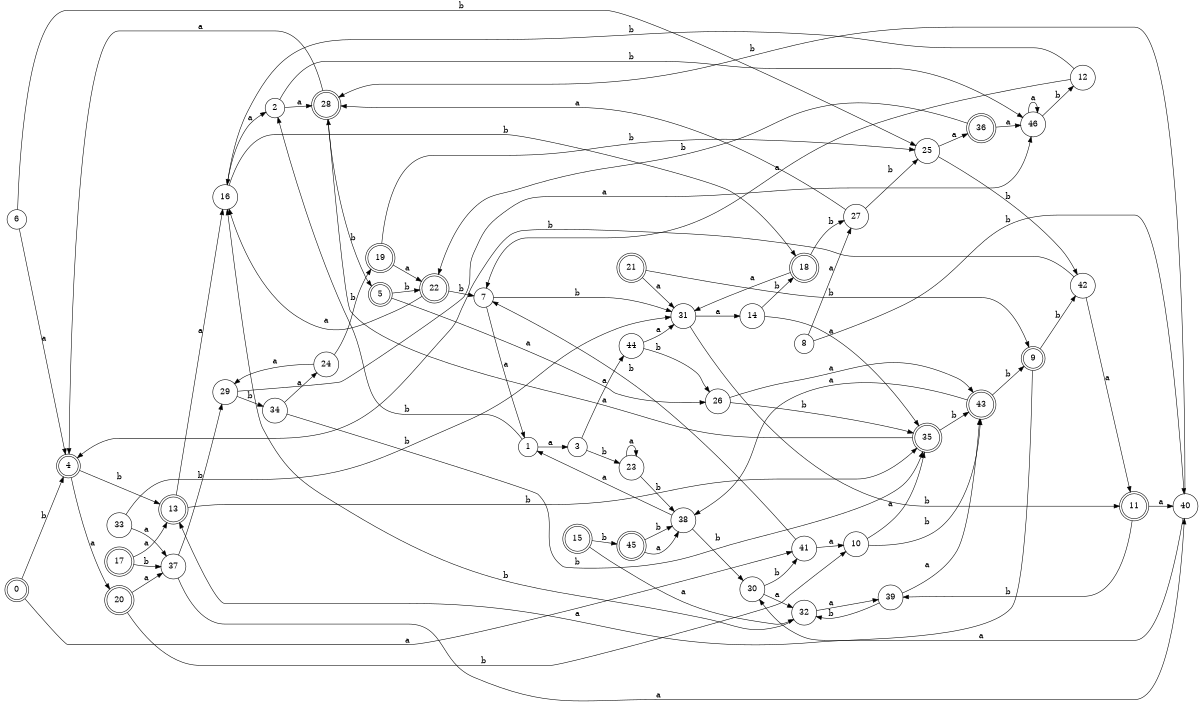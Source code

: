 digraph n38_3 {
__start0 [label="" shape="none"];

rankdir=LR;
size="8,5";

s0 [style="rounded,filled", color="black", fillcolor="white" shape="doublecircle", label="0"];
s1 [style="filled", color="black", fillcolor="white" shape="circle", label="1"];
s2 [style="filled", color="black", fillcolor="white" shape="circle", label="2"];
s3 [style="filled", color="black", fillcolor="white" shape="circle", label="3"];
s4 [style="rounded,filled", color="black", fillcolor="white" shape="doublecircle", label="4"];
s5 [style="rounded,filled", color="black", fillcolor="white" shape="doublecircle", label="5"];
s6 [style="filled", color="black", fillcolor="white" shape="circle", label="6"];
s7 [style="filled", color="black", fillcolor="white" shape="circle", label="7"];
s8 [style="filled", color="black", fillcolor="white" shape="circle", label="8"];
s9 [style="rounded,filled", color="black", fillcolor="white" shape="doublecircle", label="9"];
s10 [style="filled", color="black", fillcolor="white" shape="circle", label="10"];
s11 [style="rounded,filled", color="black", fillcolor="white" shape="doublecircle", label="11"];
s12 [style="filled", color="black", fillcolor="white" shape="circle", label="12"];
s13 [style="rounded,filled", color="black", fillcolor="white" shape="doublecircle", label="13"];
s14 [style="filled", color="black", fillcolor="white" shape="circle", label="14"];
s15 [style="rounded,filled", color="black", fillcolor="white" shape="doublecircle", label="15"];
s16 [style="filled", color="black", fillcolor="white" shape="circle", label="16"];
s17 [style="rounded,filled", color="black", fillcolor="white" shape="doublecircle", label="17"];
s18 [style="rounded,filled", color="black", fillcolor="white" shape="doublecircle", label="18"];
s19 [style="rounded,filled", color="black", fillcolor="white" shape="doublecircle", label="19"];
s20 [style="rounded,filled", color="black", fillcolor="white" shape="doublecircle", label="20"];
s21 [style="rounded,filled", color="black", fillcolor="white" shape="doublecircle", label="21"];
s22 [style="rounded,filled", color="black", fillcolor="white" shape="doublecircle", label="22"];
s23 [style="filled", color="black", fillcolor="white" shape="circle", label="23"];
s24 [style="filled", color="black", fillcolor="white" shape="circle", label="24"];
s25 [style="filled", color="black", fillcolor="white" shape="circle", label="25"];
s26 [style="filled", color="black", fillcolor="white" shape="circle", label="26"];
s27 [style="filled", color="black", fillcolor="white" shape="circle", label="27"];
s28 [style="rounded,filled", color="black", fillcolor="white" shape="doublecircle", label="28"];
s29 [style="filled", color="black", fillcolor="white" shape="circle", label="29"];
s30 [style="filled", color="black", fillcolor="white" shape="circle", label="30"];
s31 [style="filled", color="black", fillcolor="white" shape="circle", label="31"];
s32 [style="filled", color="black", fillcolor="white" shape="circle", label="32"];
s33 [style="filled", color="black", fillcolor="white" shape="circle", label="33"];
s34 [style="filled", color="black", fillcolor="white" shape="circle", label="34"];
s35 [style="rounded,filled", color="black", fillcolor="white" shape="doublecircle", label="35"];
s36 [style="rounded,filled", color="black", fillcolor="white" shape="doublecircle", label="36"];
s37 [style="filled", color="black", fillcolor="white" shape="circle", label="37"];
s38 [style="filled", color="black", fillcolor="white" shape="circle", label="38"];
s39 [style="filled", color="black", fillcolor="white" shape="circle", label="39"];
s40 [style="filled", color="black", fillcolor="white" shape="circle", label="40"];
s41 [style="filled", color="black", fillcolor="white" shape="circle", label="41"];
s42 [style="filled", color="black", fillcolor="white" shape="circle", label="42"];
s43 [style="rounded,filled", color="black", fillcolor="white" shape="doublecircle", label="43"];
s44 [style="filled", color="black", fillcolor="white" shape="circle", label="44"];
s45 [style="rounded,filled", color="black", fillcolor="white" shape="doublecircle", label="45"];
s46 [style="filled", color="black", fillcolor="white" shape="circle", label="46"];
s0 -> s41 [label="a"];
s0 -> s4 [label="b"];
s1 -> s3 [label="a"];
s1 -> s2 [label="b"];
s2 -> s28 [label="a"];
s2 -> s46 [label="b"];
s3 -> s44 [label="a"];
s3 -> s23 [label="b"];
s4 -> s20 [label="a"];
s4 -> s13 [label="b"];
s5 -> s26 [label="a"];
s5 -> s22 [label="b"];
s6 -> s4 [label="a"];
s6 -> s25 [label="b"];
s7 -> s1 [label="a"];
s7 -> s31 [label="b"];
s8 -> s27 [label="a"];
s8 -> s40 [label="b"];
s9 -> s13 [label="a"];
s9 -> s42 [label="b"];
s10 -> s35 [label="a"];
s10 -> s43 [label="b"];
s11 -> s40 [label="a"];
s11 -> s39 [label="b"];
s12 -> s7 [label="a"];
s12 -> s16 [label="b"];
s13 -> s16 [label="a"];
s13 -> s35 [label="b"];
s14 -> s35 [label="a"];
s14 -> s18 [label="b"];
s15 -> s32 [label="a"];
s15 -> s45 [label="b"];
s16 -> s2 [label="a"];
s16 -> s18 [label="b"];
s17 -> s13 [label="a"];
s17 -> s37 [label="b"];
s18 -> s31 [label="a"];
s18 -> s27 [label="b"];
s19 -> s22 [label="a"];
s19 -> s25 [label="b"];
s20 -> s37 [label="a"];
s20 -> s10 [label="b"];
s21 -> s31 [label="a"];
s21 -> s9 [label="b"];
s22 -> s16 [label="a"];
s22 -> s7 [label="b"];
s23 -> s23 [label="a"];
s23 -> s38 [label="b"];
s24 -> s29 [label="a"];
s24 -> s19 [label="b"];
s25 -> s36 [label="a"];
s25 -> s42 [label="b"];
s26 -> s43 [label="a"];
s26 -> s35 [label="b"];
s27 -> s28 [label="a"];
s27 -> s25 [label="b"];
s28 -> s4 [label="a"];
s28 -> s5 [label="b"];
s29 -> s46 [label="a"];
s29 -> s34 [label="b"];
s30 -> s32 [label="a"];
s30 -> s41 [label="b"];
s31 -> s14 [label="a"];
s31 -> s11 [label="b"];
s32 -> s39 [label="a"];
s32 -> s16 [label="b"];
s33 -> s37 [label="a"];
s33 -> s31 [label="b"];
s34 -> s24 [label="a"];
s34 -> s35 [label="b"];
s35 -> s28 [label="a"];
s35 -> s43 [label="b"];
s36 -> s46 [label="a"];
s36 -> s22 [label="b"];
s37 -> s40 [label="a"];
s37 -> s29 [label="b"];
s38 -> s1 [label="a"];
s38 -> s30 [label="b"];
s39 -> s43 [label="a"];
s39 -> s32 [label="b"];
s40 -> s30 [label="a"];
s40 -> s28 [label="b"];
s41 -> s10 [label="a"];
s41 -> s7 [label="b"];
s42 -> s11 [label="a"];
s42 -> s4 [label="b"];
s43 -> s38 [label="a"];
s43 -> s9 [label="b"];
s44 -> s31 [label="a"];
s44 -> s26 [label="b"];
s45 -> s38 [label="a"];
s45 -> s38 [label="b"];
s46 -> s46 [label="a"];
s46 -> s12 [label="b"];

}